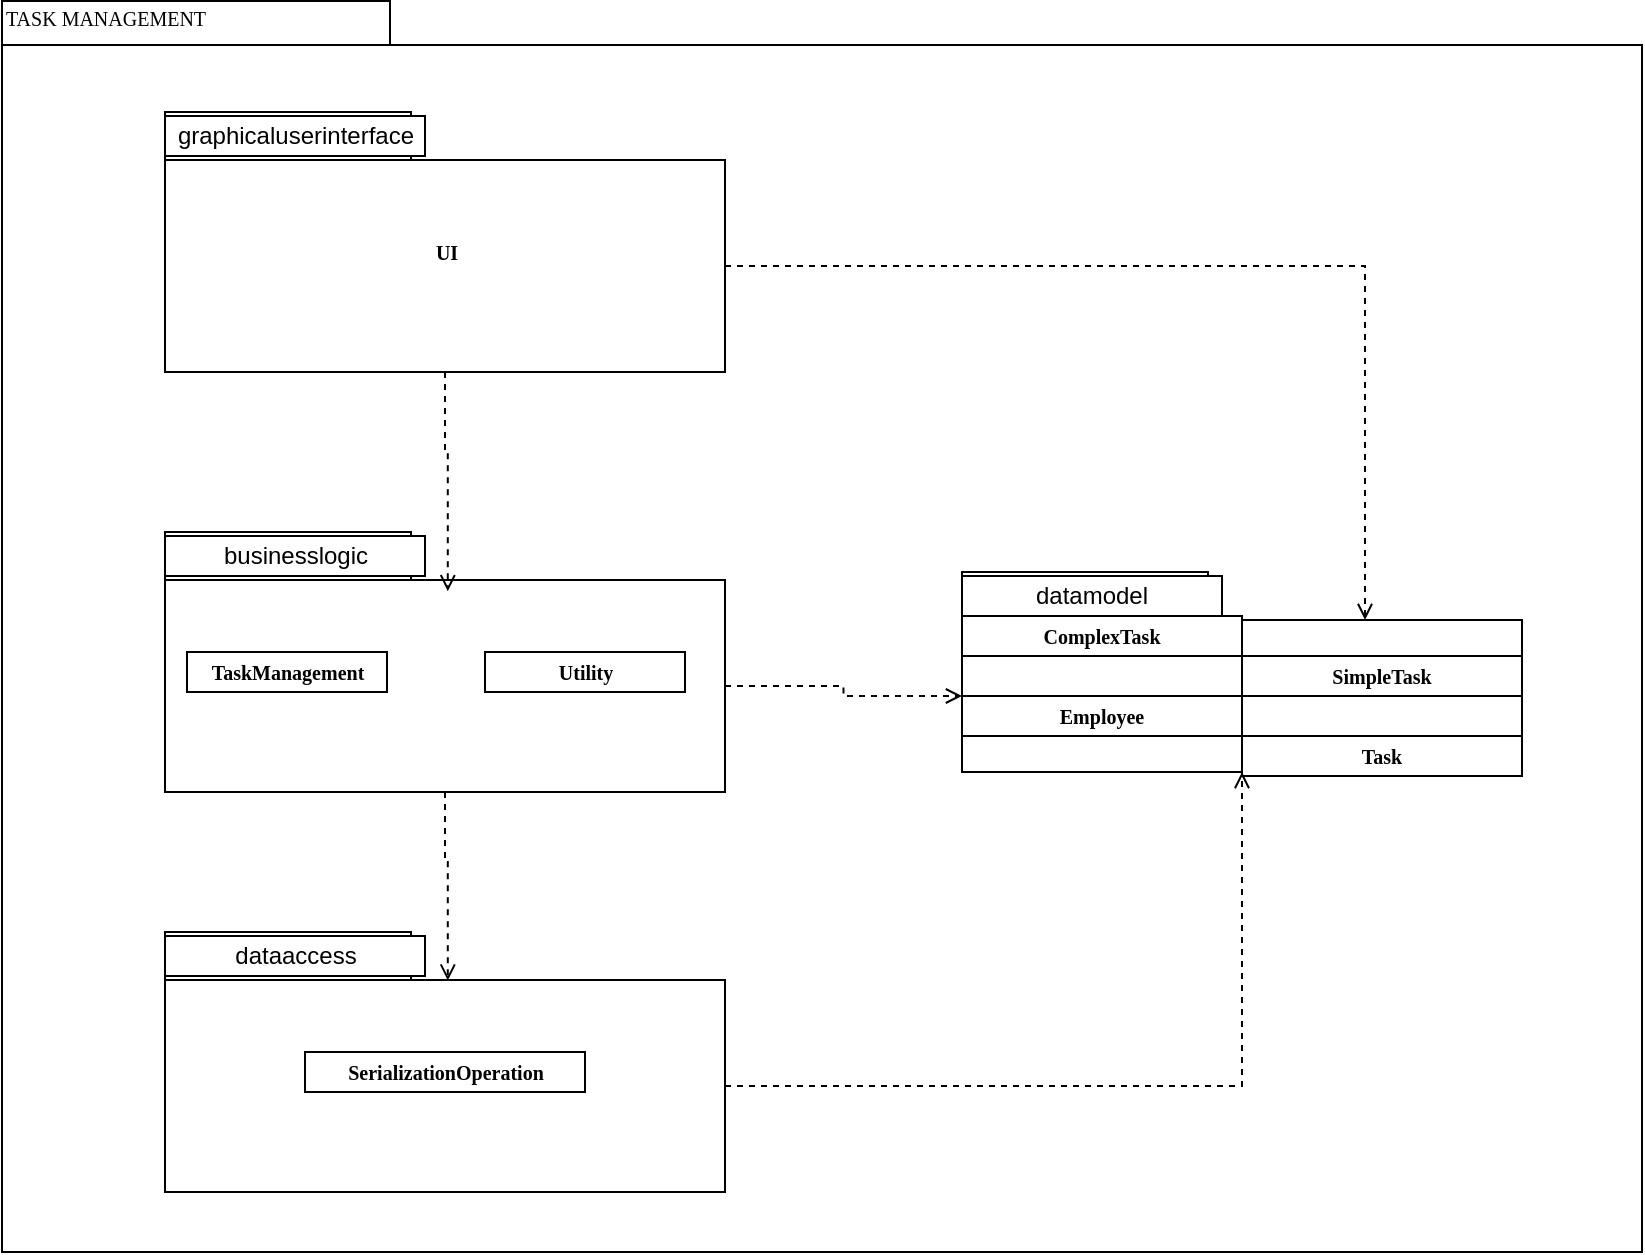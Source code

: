 <mxfile version="26.0.16">
  <diagram name="Page-1" id="b5b7bab2-c9e2-2cf4-8b2a-24fd1a2a6d21">
    <mxGraphModel dx="1200" dy="763" grid="1" gridSize="10" guides="1" tooltips="1" connect="1" arrows="1" fold="1" page="1" pageScale="1" pageWidth="827" pageHeight="1169" background="none" math="0" shadow="0">
      <root>
        <mxCell id="0" />
        <mxCell id="1" parent="0" />
        <mxCell id="6e0c8c40b5770093-72" value="" style="shape=folder;fontStyle=1;spacingTop=10;tabWidth=194;tabHeight=22;tabPosition=left;html=1;rounded=0;shadow=0;comic=0;labelBackgroundColor=none;strokeWidth=1;fillColor=none;fontFamily=Verdana;fontSize=10;align=center;" parent="1" vertex="1">
          <mxGeometry x="550" y="134.5" width="820" height="625.5" as="geometry" />
        </mxCell>
        <mxCell id="6e0c8c40b5770093-18" value="" style="group" parent="1" vertex="1" connectable="0">
          <mxGeometry x="631.5" y="190" width="280" height="130" as="geometry" />
        </mxCell>
        <mxCell id="6e0c8c40b5770093-11" value="UI" style="shape=folder;fontStyle=1;spacingTop=10;tabWidth=123;tabHeight=24;tabPosition=left;html=1;rounded=0;shadow=0;comic=0;labelBackgroundColor=none;strokeWidth=1;fontFamily=Verdana;fontSize=10;align=center;" parent="6e0c8c40b5770093-18" vertex="1">
          <mxGeometry width="280" height="130" as="geometry" />
        </mxCell>
        <mxCell id="6e0c8c40b5770093-13" value="" style="triangle;whiteSpace=wrap;html=1;rounded=0;shadow=0;comic=0;labelBackgroundColor=none;strokeWidth=1;fontFamily=Verdana;fontSize=10;align=center;rotation=-90;" parent="6e0c8c40b5770093-18" vertex="1">
          <mxGeometry x="96" y="2" width="15" height="20" as="geometry" />
        </mxCell>
        <mxCell id="MFJyGnHrQG4eehkNf0yx-1" value="graphicaluserinterface" style="rounded=0;whiteSpace=wrap;html=1;" parent="6e0c8c40b5770093-18" vertex="1">
          <mxGeometry y="2" width="130" height="20" as="geometry" />
        </mxCell>
        <mxCell id="6e0c8c40b5770093-73" value="TASK MANAGEMENT" style="text;html=1;align=left;verticalAlign=top;spacingTop=-4;fontSize=10;fontFamily=Verdana" parent="1" vertex="1">
          <mxGeometry x="550" y="134.5" width="130" height="20" as="geometry" />
        </mxCell>
        <mxCell id="MFJyGnHrQG4eehkNf0yx-5" value="" style="group" parent="1" vertex="1" connectable="0">
          <mxGeometry x="631.5" y="400" width="280" height="130" as="geometry" />
        </mxCell>
        <mxCell id="MFJyGnHrQG4eehkNf0yx-6" value="" style="shape=folder;fontStyle=1;spacingTop=10;tabWidth=123;tabHeight=24;tabPosition=left;html=1;rounded=0;shadow=0;comic=0;labelBackgroundColor=none;strokeWidth=1;fontFamily=Verdana;fontSize=10;align=center;" parent="MFJyGnHrQG4eehkNf0yx-5" vertex="1">
          <mxGeometry width="280" height="130" as="geometry" />
        </mxCell>
        <mxCell id="MFJyGnHrQG4eehkNf0yx-7" value="" style="triangle;whiteSpace=wrap;html=1;rounded=0;shadow=0;comic=0;labelBackgroundColor=none;strokeWidth=1;fontFamily=Verdana;fontSize=10;align=center;rotation=-90;" parent="MFJyGnHrQG4eehkNf0yx-5" vertex="1">
          <mxGeometry x="96" y="2" width="15" height="20" as="geometry" />
        </mxCell>
        <mxCell id="MFJyGnHrQG4eehkNf0yx-8" value="businesslogic" style="rounded=0;whiteSpace=wrap;html=1;" parent="MFJyGnHrQG4eehkNf0yx-5" vertex="1">
          <mxGeometry y="2" width="130" height="20" as="geometry" />
        </mxCell>
        <mxCell id="MFJyGnHrQG4eehkNf0yx-9" value="&lt;span style=&quot;font-family: Verdana; font-size: 10px; font-weight: 700; text-wrap-mode: nowrap;&quot;&gt;TaskManagement&lt;/span&gt;" style="rounded=0;whiteSpace=wrap;html=1;" parent="MFJyGnHrQG4eehkNf0yx-5" vertex="1">
          <mxGeometry x="11" y="60" width="100" height="20" as="geometry" />
        </mxCell>
        <mxCell id="MFJyGnHrQG4eehkNf0yx-10" value="&lt;span style=&quot;font-family: Verdana; font-size: 10px; font-weight: 700; text-wrap-mode: nowrap;&quot;&gt;Utility&lt;/span&gt;" style="rounded=0;whiteSpace=wrap;html=1;" parent="MFJyGnHrQG4eehkNf0yx-5" vertex="1">
          <mxGeometry x="160" y="60" width="100" height="20" as="geometry" />
        </mxCell>
        <mxCell id="MFJyGnHrQG4eehkNf0yx-12" value="" style="group" parent="1" vertex="1" connectable="0">
          <mxGeometry x="631.5" y="600" width="280" height="130" as="geometry" />
        </mxCell>
        <mxCell id="MFJyGnHrQG4eehkNf0yx-13" value="" style="shape=folder;fontStyle=1;spacingTop=10;tabWidth=123;tabHeight=24;tabPosition=left;html=1;rounded=0;shadow=0;comic=0;labelBackgroundColor=none;strokeWidth=1;fontFamily=Verdana;fontSize=10;align=center;" parent="MFJyGnHrQG4eehkNf0yx-12" vertex="1">
          <mxGeometry width="280" height="130" as="geometry" />
        </mxCell>
        <mxCell id="MFJyGnHrQG4eehkNf0yx-14" value="" style="triangle;whiteSpace=wrap;html=1;rounded=0;shadow=0;comic=0;labelBackgroundColor=none;strokeWidth=1;fontFamily=Verdana;fontSize=10;align=center;rotation=-90;" parent="MFJyGnHrQG4eehkNf0yx-12" vertex="1">
          <mxGeometry x="96" y="2" width="15" height="20" as="geometry" />
        </mxCell>
        <mxCell id="MFJyGnHrQG4eehkNf0yx-15" value="dataaccess" style="rounded=0;whiteSpace=wrap;html=1;" parent="MFJyGnHrQG4eehkNf0yx-12" vertex="1">
          <mxGeometry y="2" width="130" height="20" as="geometry" />
        </mxCell>
        <mxCell id="MFJyGnHrQG4eehkNf0yx-17" value="&lt;font face=&quot;Verdana&quot;&gt;&lt;span style=&quot;font-size: 10px; text-wrap-mode: nowrap;&quot;&gt;&lt;b&gt;SerializationOperation&lt;/b&gt;&lt;/span&gt;&lt;/font&gt;" style="rounded=0;whiteSpace=wrap;html=1;" parent="MFJyGnHrQG4eehkNf0yx-12" vertex="1">
          <mxGeometry x="70" y="60" width="140" height="20" as="geometry" />
        </mxCell>
        <mxCell id="MFJyGnHrQG4eehkNf0yx-18" value="" style="group" parent="1" vertex="1" connectable="0">
          <mxGeometry x="1030" y="420" width="280" height="130" as="geometry" />
        </mxCell>
        <mxCell id="MFJyGnHrQG4eehkNf0yx-19" value="" style="shape=folder;fontStyle=1;spacingTop=10;tabWidth=123;tabHeight=24;tabPosition=left;html=1;rounded=0;shadow=0;comic=0;labelBackgroundColor=none;strokeWidth=1;fontFamily=Verdana;fontSize=10;align=center;" parent="MFJyGnHrQG4eehkNf0yx-18" vertex="1">
          <mxGeometry width="280" height="100" as="geometry" />
        </mxCell>
        <mxCell id="MFJyGnHrQG4eehkNf0yx-20" value="" style="triangle;whiteSpace=wrap;html=1;rounded=0;shadow=0;comic=0;labelBackgroundColor=none;strokeWidth=1;fontFamily=Verdana;fontSize=10;align=center;rotation=-90;" parent="MFJyGnHrQG4eehkNf0yx-18" vertex="1">
          <mxGeometry x="96" y="2" width="15" height="20" as="geometry" />
        </mxCell>
        <mxCell id="MFJyGnHrQG4eehkNf0yx-21" value="datamodel" style="rounded=0;whiteSpace=wrap;html=1;" parent="MFJyGnHrQG4eehkNf0yx-18" vertex="1">
          <mxGeometry y="2" width="130" height="20" as="geometry" />
        </mxCell>
        <mxCell id="MFJyGnHrQG4eehkNf0yx-22" value="&lt;font face=&quot;Verdana&quot;&gt;&lt;span style=&quot;font-size: 10px; text-wrap-mode: nowrap;&quot;&gt;&lt;b&gt;ComplexTask&lt;/b&gt;&lt;/span&gt;&lt;/font&gt;" style="rounded=0;whiteSpace=wrap;html=1;" parent="MFJyGnHrQG4eehkNf0yx-18" vertex="1">
          <mxGeometry y="22" width="140" height="20" as="geometry" />
        </mxCell>
        <mxCell id="MFJyGnHrQG4eehkNf0yx-23" value="&lt;font face=&quot;Verdana&quot;&gt;&lt;span style=&quot;font-size: 10px; text-wrap-mode: nowrap;&quot;&gt;&lt;b&gt;Employee&lt;/b&gt;&lt;/span&gt;&lt;/font&gt;" style="rounded=0;whiteSpace=wrap;html=1;" parent="MFJyGnHrQG4eehkNf0yx-18" vertex="1">
          <mxGeometry y="62" width="140" height="20" as="geometry" />
        </mxCell>
        <mxCell id="MFJyGnHrQG4eehkNf0yx-24" value="&lt;font face=&quot;Verdana&quot;&gt;&lt;span style=&quot;font-size: 10px; text-wrap-mode: nowrap;&quot;&gt;&lt;b&gt;SimpleTask&lt;/b&gt;&lt;/span&gt;&lt;/font&gt;" style="rounded=0;whiteSpace=wrap;html=1;" parent="MFJyGnHrQG4eehkNf0yx-18" vertex="1">
          <mxGeometry x="140" y="42" width="140" height="20" as="geometry" />
        </mxCell>
        <mxCell id="MFJyGnHrQG4eehkNf0yx-25" value="&lt;font face=&quot;Verdana&quot;&gt;&lt;span style=&quot;font-size: 10px; text-wrap-mode: nowrap;&quot;&gt;&lt;b&gt;Task&lt;/b&gt;&lt;/span&gt;&lt;/font&gt;" style="rounded=0;whiteSpace=wrap;html=1;" parent="MFJyGnHrQG4eehkNf0yx-18" vertex="1">
          <mxGeometry x="140" y="82" width="140" height="20" as="geometry" />
        </mxCell>
        <mxCell id="MFJyGnHrQG4eehkNf0yx-27" style="edgeStyle=orthogonalEdgeStyle;rounded=0;orthogonalLoop=1;jettySize=auto;html=1;exitX=0.5;exitY=1;exitDx=0;exitDy=0;exitPerimeter=0;entryX=0.505;entryY=0.228;entryDx=0;entryDy=0;entryPerimeter=0;dashed=1;endArrow=open;endFill=0;" parent="1" source="6e0c8c40b5770093-11" target="MFJyGnHrQG4eehkNf0yx-6" edge="1">
          <mxGeometry relative="1" as="geometry" />
        </mxCell>
        <mxCell id="MFJyGnHrQG4eehkNf0yx-28" style="edgeStyle=orthogonalEdgeStyle;rounded=0;orthogonalLoop=1;jettySize=auto;html=1;exitX=0;exitY=0;exitDx=280;exitDy=77;exitPerimeter=0;entryX=0;entryY=0;entryDx=201.5;entryDy=24;entryPerimeter=0;dashed=1;endArrow=open;endFill=0;" parent="1" source="6e0c8c40b5770093-11" target="MFJyGnHrQG4eehkNf0yx-19" edge="1">
          <mxGeometry relative="1" as="geometry" />
        </mxCell>
        <mxCell id="MFJyGnHrQG4eehkNf0yx-29" style="edgeStyle=orthogonalEdgeStyle;rounded=0;orthogonalLoop=1;jettySize=auto;html=1;exitX=0;exitY=0;exitDx=280;exitDy=77;exitPerimeter=0;entryX=0;entryY=0;entryDx=0;entryDy=62;entryPerimeter=0;dashed=1;endArrow=open;endFill=0;" parent="1" source="MFJyGnHrQG4eehkNf0yx-6" target="MFJyGnHrQG4eehkNf0yx-19" edge="1">
          <mxGeometry relative="1" as="geometry" />
        </mxCell>
        <mxCell id="MFJyGnHrQG4eehkNf0yx-30" style="edgeStyle=orthogonalEdgeStyle;rounded=0;orthogonalLoop=1;jettySize=auto;html=1;exitX=0.5;exitY=1;exitDx=0;exitDy=0;exitPerimeter=0;entryX=0.505;entryY=0.187;entryDx=0;entryDy=0;entryPerimeter=0;dashed=1;endArrow=open;endFill=0;" parent="1" source="MFJyGnHrQG4eehkNf0yx-6" target="MFJyGnHrQG4eehkNf0yx-13" edge="1">
          <mxGeometry relative="1" as="geometry" />
        </mxCell>
        <mxCell id="MFJyGnHrQG4eehkNf0yx-31" style="edgeStyle=orthogonalEdgeStyle;rounded=0;orthogonalLoop=1;jettySize=auto;html=1;exitX=0;exitY=0;exitDx=280;exitDy=77;exitPerimeter=0;entryX=0.5;entryY=1;entryDx=0;entryDy=0;entryPerimeter=0;dashed=1;endArrow=open;endFill=0;" parent="1" source="MFJyGnHrQG4eehkNf0yx-13" target="MFJyGnHrQG4eehkNf0yx-19" edge="1">
          <mxGeometry relative="1" as="geometry" />
        </mxCell>
      </root>
    </mxGraphModel>
  </diagram>
</mxfile>
